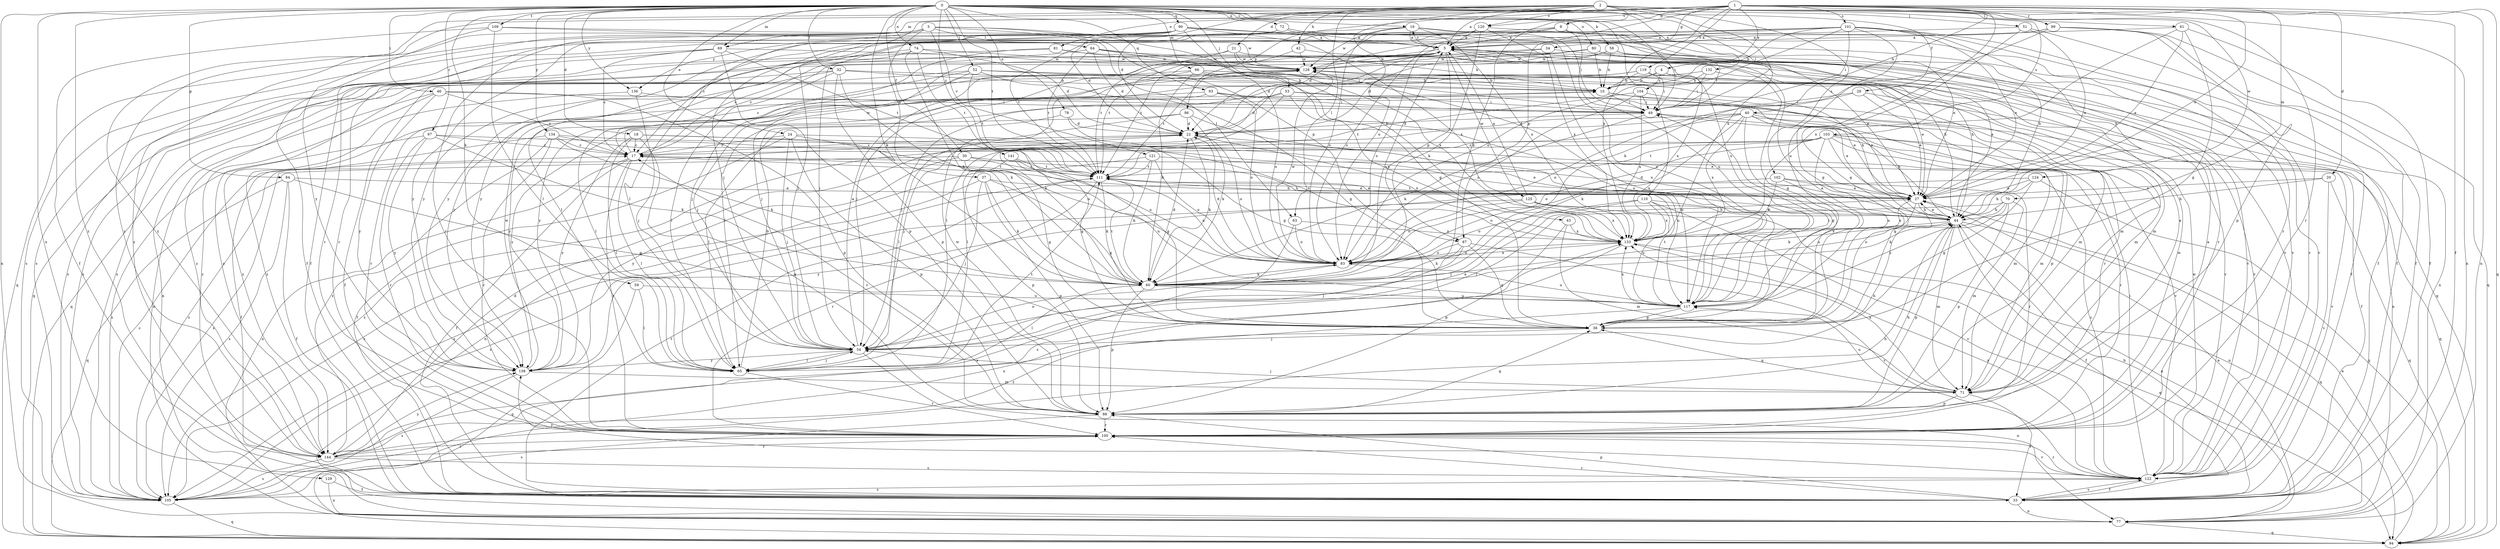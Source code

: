 strict digraph  {
0;
1;
2;
3;
4;
5;
8;
10;
16;
17;
18;
20;
21;
22;
24;
27;
29;
30;
32;
33;
34;
37;
38;
40;
42;
43;
44;
46;
49;
51;
52;
53;
54;
58;
59;
60;
61;
63;
64;
65;
66;
69;
70;
71;
72;
74;
77;
78;
80;
81;
83;
84;
86;
87;
88;
90;
93;
94;
97;
99;
100;
101;
102;
103;
104;
105;
109;
110;
111;
117;
119;
120;
121;
122;
124;
125;
128;
129;
132;
133;
134;
136;
138;
141;
144;
0 -> 16  [label=c];
0 -> 18  [label=d];
0 -> 24  [label=e];
0 -> 29  [label=f];
0 -> 30  [label=f];
0 -> 32  [label=f];
0 -> 46  [label=i];
0 -> 49  [label=i];
0 -> 51  [label=j];
0 -> 52  [label=j];
0 -> 53  [label=j];
0 -> 58  [label=k];
0 -> 59  [label=k];
0 -> 60  [label=k];
0 -> 66  [label=m];
0 -> 69  [label=m];
0 -> 72  [label=n];
0 -> 74  [label=n];
0 -> 77  [label=n];
0 -> 78  [label=o];
0 -> 80  [label=o];
0 -> 84  [label=p];
0 -> 90  [label=q];
0 -> 93  [label=q];
0 -> 97  [label=r];
0 -> 109  [label=t];
0 -> 110  [label=t];
0 -> 111  [label=t];
0 -> 117  [label=u];
0 -> 129  [label=x];
0 -> 132  [label=x];
0 -> 134  [label=y];
0 -> 136  [label=y];
0 -> 141  [label=z];
0 -> 144  [label=z];
1 -> 4  [label=a];
1 -> 8  [label=b];
1 -> 20  [label=d];
1 -> 27  [label=e];
1 -> 33  [label=f];
1 -> 34  [label=g];
1 -> 40  [label=h];
1 -> 54  [label=j];
1 -> 69  [label=m];
1 -> 70  [label=m];
1 -> 77  [label=n];
1 -> 81  [label=o];
1 -> 86  [label=p];
1 -> 87  [label=p];
1 -> 94  [label=q];
1 -> 99  [label=r];
1 -> 101  [label=s];
1 -> 117  [label=u];
1 -> 119  [label=v];
1 -> 120  [label=v];
1 -> 133  [label=x];
1 -> 144  [label=z];
2 -> 5  [label=a];
2 -> 21  [label=d];
2 -> 22  [label=d];
2 -> 42  [label=h];
2 -> 60  [label=k];
2 -> 61  [label=l];
2 -> 63  [label=l];
2 -> 77  [label=n];
2 -> 83  [label=o];
2 -> 100  [label=r];
2 -> 102  [label=s];
2 -> 103  [label=s];
2 -> 120  [label=v];
2 -> 124  [label=w];
2 -> 133  [label=x];
2 -> 144  [label=z];
3 -> 33  [label=f];
3 -> 37  [label=g];
3 -> 43  [label=h];
3 -> 63  [label=l];
3 -> 64  [label=l];
3 -> 87  [label=p];
3 -> 100  [label=r];
3 -> 121  [label=v];
3 -> 136  [label=y];
3 -> 144  [label=z];
4 -> 10  [label=b];
4 -> 27  [label=e];
4 -> 65  [label=l];
4 -> 104  [label=s];
5 -> 16  [label=c];
5 -> 22  [label=d];
5 -> 38  [label=g];
5 -> 54  [label=j];
5 -> 77  [label=n];
5 -> 83  [label=o];
5 -> 87  [label=p];
5 -> 111  [label=t];
5 -> 125  [label=w];
5 -> 128  [label=w];
8 -> 5  [label=a];
8 -> 83  [label=o];
8 -> 117  [label=u];
8 -> 122  [label=v];
8 -> 138  [label=y];
10 -> 49  [label=i];
10 -> 71  [label=m];
10 -> 100  [label=r];
10 -> 144  [label=z];
16 -> 5  [label=a];
16 -> 27  [label=e];
16 -> 49  [label=i];
16 -> 83  [label=o];
16 -> 122  [label=v];
16 -> 128  [label=w];
16 -> 133  [label=x];
16 -> 138  [label=y];
17 -> 5  [label=a];
17 -> 33  [label=f];
17 -> 44  [label=h];
17 -> 65  [label=l];
17 -> 77  [label=n];
17 -> 100  [label=r];
17 -> 111  [label=t];
17 -> 128  [label=w];
18 -> 17  [label=c];
18 -> 27  [label=e];
18 -> 38  [label=g];
18 -> 65  [label=l];
18 -> 88  [label=p];
18 -> 138  [label=y];
20 -> 27  [label=e];
20 -> 44  [label=h];
20 -> 94  [label=q];
20 -> 122  [label=v];
21 -> 44  [label=h];
21 -> 105  [label=s];
21 -> 111  [label=t];
21 -> 128  [label=w];
21 -> 133  [label=x];
22 -> 17  [label=c];
22 -> 60  [label=k];
22 -> 83  [label=o];
22 -> 105  [label=s];
22 -> 133  [label=x];
24 -> 17  [label=c];
24 -> 33  [label=f];
24 -> 54  [label=j];
24 -> 83  [label=o];
24 -> 88  [label=p];
24 -> 133  [label=x];
27 -> 44  [label=h];
27 -> 60  [label=k];
27 -> 111  [label=t];
27 -> 133  [label=x];
29 -> 27  [label=e];
29 -> 49  [label=i];
29 -> 77  [label=n];
29 -> 83  [label=o];
30 -> 38  [label=g];
30 -> 44  [label=h];
30 -> 105  [label=s];
30 -> 111  [label=t];
30 -> 138  [label=y];
32 -> 10  [label=b];
32 -> 44  [label=h];
32 -> 60  [label=k];
32 -> 65  [label=l];
32 -> 77  [label=n];
32 -> 88  [label=p];
32 -> 94  [label=q];
33 -> 44  [label=h];
33 -> 77  [label=n];
33 -> 88  [label=p];
33 -> 100  [label=r];
33 -> 111  [label=t];
33 -> 122  [label=v];
34 -> 17  [label=c];
34 -> 100  [label=r];
34 -> 117  [label=u];
34 -> 128  [label=w];
37 -> 27  [label=e];
37 -> 38  [label=g];
37 -> 54  [label=j];
37 -> 60  [label=k];
37 -> 88  [label=p];
37 -> 105  [label=s];
38 -> 5  [label=a];
38 -> 49  [label=i];
38 -> 54  [label=j];
40 -> 22  [label=d];
40 -> 33  [label=f];
40 -> 38  [label=g];
40 -> 44  [label=h];
40 -> 54  [label=j];
40 -> 60  [label=k];
40 -> 65  [label=l];
40 -> 88  [label=p];
40 -> 122  [label=v];
40 -> 133  [label=x];
42 -> 54  [label=j];
42 -> 94  [label=q];
42 -> 128  [label=w];
43 -> 71  [label=m];
43 -> 88  [label=p];
43 -> 133  [label=x];
44 -> 5  [label=a];
44 -> 22  [label=d];
44 -> 27  [label=e];
44 -> 33  [label=f];
44 -> 71  [label=m];
44 -> 77  [label=n];
44 -> 83  [label=o];
44 -> 88  [label=p];
44 -> 94  [label=q];
44 -> 133  [label=x];
46 -> 17  [label=c];
46 -> 49  [label=i];
46 -> 77  [label=n];
46 -> 88  [label=p];
46 -> 138  [label=y];
46 -> 144  [label=z];
49 -> 22  [label=d];
49 -> 27  [label=e];
49 -> 60  [label=k];
51 -> 5  [label=a];
51 -> 27  [label=e];
51 -> 33  [label=f];
51 -> 38  [label=g];
52 -> 10  [label=b];
52 -> 17  [label=c];
52 -> 38  [label=g];
52 -> 54  [label=j];
52 -> 71  [label=m];
52 -> 111  [label=t];
52 -> 144  [label=z];
53 -> 22  [label=d];
53 -> 27  [label=e];
53 -> 49  [label=i];
53 -> 60  [label=k];
53 -> 65  [label=l];
53 -> 133  [label=x];
54 -> 5  [label=a];
54 -> 27  [label=e];
54 -> 65  [label=l];
54 -> 77  [label=n];
54 -> 83  [label=o];
54 -> 138  [label=y];
58 -> 10  [label=b];
58 -> 22  [label=d];
58 -> 44  [label=h];
58 -> 49  [label=i];
58 -> 128  [label=w];
59 -> 65  [label=l];
59 -> 94  [label=q];
59 -> 117  [label=u];
60 -> 5  [label=a];
60 -> 22  [label=d];
60 -> 65  [label=l];
60 -> 88  [label=p];
60 -> 111  [label=t];
60 -> 117  [label=u];
61 -> 5  [label=a];
61 -> 27  [label=e];
61 -> 33  [label=f];
61 -> 38  [label=g];
61 -> 133  [label=x];
63 -> 83  [label=o];
63 -> 105  [label=s];
63 -> 133  [label=x];
64 -> 10  [label=b];
64 -> 22  [label=d];
64 -> 49  [label=i];
64 -> 111  [label=t];
64 -> 128  [label=w];
64 -> 138  [label=y];
65 -> 10  [label=b];
65 -> 44  [label=h];
65 -> 54  [label=j];
65 -> 100  [label=r];
65 -> 111  [label=t];
66 -> 10  [label=b];
66 -> 33  [label=f];
66 -> 60  [label=k];
66 -> 65  [label=l];
66 -> 71  [label=m];
66 -> 83  [label=o];
66 -> 117  [label=u];
69 -> 17  [label=c];
69 -> 88  [label=p];
69 -> 100  [label=r];
69 -> 105  [label=s];
69 -> 111  [label=t];
69 -> 128  [label=w];
70 -> 44  [label=h];
70 -> 54  [label=j];
70 -> 60  [label=k];
70 -> 71  [label=m];
70 -> 88  [label=p];
70 -> 117  [label=u];
71 -> 5  [label=a];
71 -> 33  [label=f];
71 -> 38  [label=g];
71 -> 54  [label=j];
71 -> 88  [label=p];
71 -> 117  [label=u];
71 -> 133  [label=x];
72 -> 5  [label=a];
72 -> 49  [label=i];
72 -> 105  [label=s];
72 -> 111  [label=t];
72 -> 117  [label=u];
74 -> 22  [label=d];
74 -> 60  [label=k];
74 -> 65  [label=l];
74 -> 100  [label=r];
74 -> 111  [label=t];
74 -> 128  [label=w];
77 -> 27  [label=e];
77 -> 94  [label=q];
78 -> 22  [label=d];
78 -> 38  [label=g];
78 -> 65  [label=l];
80 -> 10  [label=b];
80 -> 27  [label=e];
80 -> 94  [label=q];
80 -> 111  [label=t];
80 -> 122  [label=v];
80 -> 128  [label=w];
81 -> 33  [label=f];
81 -> 54  [label=j];
81 -> 105  [label=s];
81 -> 128  [label=w];
83 -> 22  [label=d];
83 -> 60  [label=k];
83 -> 117  [label=u];
83 -> 128  [label=w];
83 -> 133  [label=x];
84 -> 27  [label=e];
84 -> 33  [label=f];
84 -> 38  [label=g];
84 -> 94  [label=q];
84 -> 105  [label=s];
86 -> 22  [label=d];
86 -> 60  [label=k];
86 -> 65  [label=l];
86 -> 117  [label=u];
86 -> 138  [label=y];
87 -> 38  [label=g];
87 -> 54  [label=j];
87 -> 60  [label=k];
87 -> 83  [label=o];
87 -> 122  [label=v];
88 -> 17  [label=c];
88 -> 38  [label=g];
88 -> 44  [label=h];
88 -> 100  [label=r];
88 -> 105  [label=s];
88 -> 128  [label=w];
90 -> 5  [label=a];
90 -> 22  [label=d];
90 -> 33  [label=f];
90 -> 38  [label=g];
90 -> 44  [label=h];
90 -> 65  [label=l];
90 -> 94  [label=q];
90 -> 122  [label=v];
90 -> 133  [label=x];
90 -> 138  [label=y];
93 -> 49  [label=i];
93 -> 71  [label=m];
93 -> 83  [label=o];
93 -> 100  [label=r];
93 -> 138  [label=y];
94 -> 27  [label=e];
97 -> 17  [label=c];
97 -> 60  [label=k];
97 -> 100  [label=r];
97 -> 105  [label=s];
97 -> 117  [label=u];
97 -> 138  [label=y];
99 -> 5  [label=a];
99 -> 33  [label=f];
99 -> 60  [label=k];
99 -> 88  [label=p];
99 -> 94  [label=q];
99 -> 138  [label=y];
100 -> 5  [label=a];
100 -> 122  [label=v];
100 -> 128  [label=w];
100 -> 144  [label=z];
101 -> 5  [label=a];
101 -> 10  [label=b];
101 -> 27  [label=e];
101 -> 33  [label=f];
101 -> 38  [label=g];
101 -> 44  [label=h];
101 -> 49  [label=i];
101 -> 54  [label=j];
101 -> 83  [label=o];
101 -> 100  [label=r];
101 -> 105  [label=s];
101 -> 128  [label=w];
102 -> 27  [label=e];
102 -> 83  [label=o];
102 -> 100  [label=r];
102 -> 117  [label=u];
102 -> 133  [label=x];
103 -> 17  [label=c];
103 -> 38  [label=g];
103 -> 71  [label=m];
103 -> 83  [label=o];
103 -> 94  [label=q];
103 -> 100  [label=r];
103 -> 105  [label=s];
103 -> 111  [label=t];
103 -> 117  [label=u];
103 -> 122  [label=v];
104 -> 27  [label=e];
104 -> 49  [label=i];
104 -> 83  [label=o];
104 -> 111  [label=t];
104 -> 133  [label=x];
105 -> 17  [label=c];
105 -> 94  [label=q];
105 -> 133  [label=x];
109 -> 5  [label=a];
109 -> 33  [label=f];
109 -> 65  [label=l];
109 -> 128  [label=w];
109 -> 138  [label=y];
110 -> 44  [label=h];
110 -> 54  [label=j];
110 -> 83  [label=o];
110 -> 117  [label=u];
110 -> 122  [label=v];
110 -> 133  [label=x];
111 -> 27  [label=e];
111 -> 60  [label=k];
111 -> 83  [label=o];
111 -> 100  [label=r];
111 -> 105  [label=s];
117 -> 38  [label=g];
117 -> 111  [label=t];
117 -> 133  [label=x];
117 -> 144  [label=z];
119 -> 10  [label=b];
119 -> 49  [label=i];
119 -> 122  [label=v];
119 -> 133  [label=x];
119 -> 138  [label=y];
119 -> 144  [label=z];
120 -> 5  [label=a];
120 -> 17  [label=c];
120 -> 22  [label=d];
120 -> 54  [label=j];
120 -> 60  [label=k];
120 -> 122  [label=v];
120 -> 133  [label=x];
121 -> 27  [label=e];
121 -> 60  [label=k];
121 -> 77  [label=n];
121 -> 83  [label=o];
121 -> 111  [label=t];
122 -> 17  [label=c];
122 -> 33  [label=f];
122 -> 49  [label=i];
122 -> 100  [label=r];
122 -> 105  [label=s];
122 -> 128  [label=w];
122 -> 133  [label=x];
122 -> 138  [label=y];
124 -> 27  [label=e];
124 -> 38  [label=g];
124 -> 44  [label=h];
124 -> 94  [label=q];
124 -> 138  [label=y];
125 -> 5  [label=a];
125 -> 44  [label=h];
125 -> 77  [label=n];
125 -> 83  [label=o];
125 -> 105  [label=s];
125 -> 133  [label=x];
128 -> 10  [label=b];
128 -> 111  [label=t];
128 -> 117  [label=u];
129 -> 33  [label=f];
129 -> 77  [label=n];
132 -> 10  [label=b];
132 -> 49  [label=i];
132 -> 54  [label=j];
132 -> 122  [label=v];
133 -> 83  [label=o];
133 -> 94  [label=q];
133 -> 144  [label=z];
134 -> 17  [label=c];
134 -> 33  [label=f];
134 -> 38  [label=g];
134 -> 60  [label=k];
134 -> 71  [label=m];
134 -> 100  [label=r];
134 -> 144  [label=z];
136 -> 49  [label=i];
136 -> 54  [label=j];
136 -> 144  [label=z];
138 -> 71  [label=m];
138 -> 105  [label=s];
138 -> 128  [label=w];
141 -> 83  [label=o];
141 -> 88  [label=p];
141 -> 111  [label=t];
141 -> 117  [label=u];
144 -> 22  [label=d];
144 -> 44  [label=h];
144 -> 100  [label=r];
144 -> 105  [label=s];
144 -> 122  [label=v];
144 -> 138  [label=y];
}
